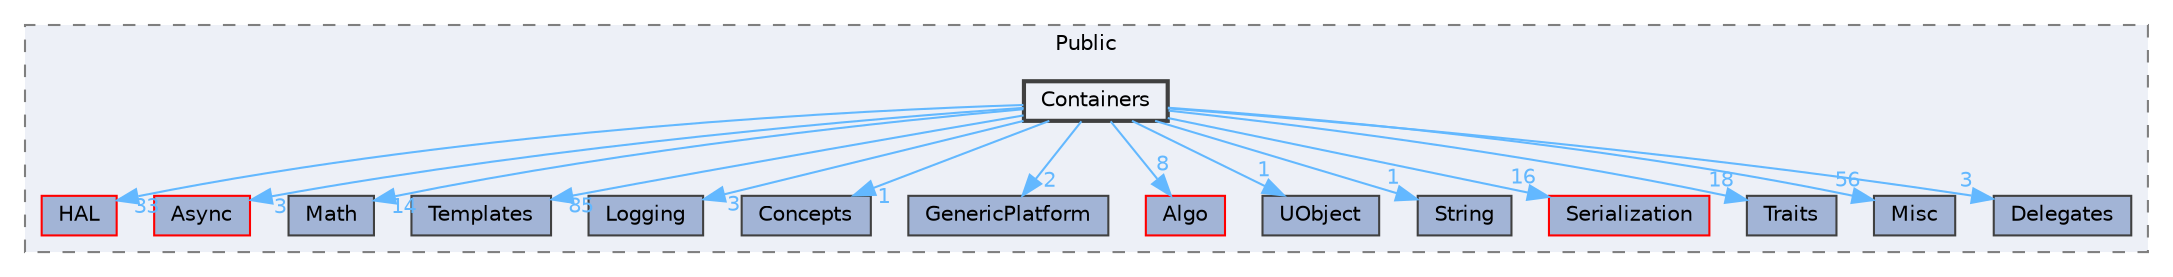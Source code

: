 digraph "Containers"
{
 // INTERACTIVE_SVG=YES
 // LATEX_PDF_SIZE
  bgcolor="transparent";
  edge [fontname=Helvetica,fontsize=10,labelfontname=Helvetica,labelfontsize=10];
  node [fontname=Helvetica,fontsize=10,shape=box,height=0.2,width=0.4];
  compound=true
  subgraph clusterdir_ba49309ee78fabe0452662bc1a7ef37d {
    graph [ bgcolor="#edf0f7", pencolor="grey50", label="Public", fontname=Helvetica,fontsize=10 style="filled,dashed", URL="dir_ba49309ee78fabe0452662bc1a7ef37d.html",tooltip=""]
  dir_06b681a867cd45e91f64ca04156625cf [label="HAL", fillcolor="#a2b4d6", color="red", style="filled", URL="dir_06b681a867cd45e91f64ca04156625cf.html",tooltip=""];
  dir_fab0544b3443f914df6ed288343023f7 [label="Async", fillcolor="#a2b4d6", color="red", style="filled", URL="dir_fab0544b3443f914df6ed288343023f7.html",tooltip=""];
  dir_d9c32345848c1de2353c1248bbdefaac [label="Math", fillcolor="#a2b4d6", color="grey25", style="filled", URL="dir_d9c32345848c1de2353c1248bbdefaac.html",tooltip=""];
  dir_d923b29e5793e4ca6ecf89bd6d2fe94d [label="Templates", fillcolor="#a2b4d6", color="grey25", style="filled", URL="dir_d923b29e5793e4ca6ecf89bd6d2fe94d.html",tooltip=""];
  dir_cdbe86fff28349c50d558c00879cc362 [label="Logging", fillcolor="#a2b4d6", color="grey25", style="filled", URL="dir_cdbe86fff28349c50d558c00879cc362.html",tooltip=""];
  dir_c26db620287ff9e106cb2aff5aef10fd [label="Concepts", fillcolor="#a2b4d6", color="grey25", style="filled", URL="dir_c26db620287ff9e106cb2aff5aef10fd.html",tooltip=""];
  dir_1c568e3b9220952114991a6a4d431654 [label="GenericPlatform", fillcolor="#a2b4d6", color="grey25", style="filled", URL="dir_1c568e3b9220952114991a6a4d431654.html",tooltip=""];
  dir_1fe1ba1bbc29dab414502b62d4117415 [label="Algo", fillcolor="#a2b4d6", color="red", style="filled", URL="dir_1fe1ba1bbc29dab414502b62d4117415.html",tooltip=""];
  dir_2d932d80d33aabcfd2bb1405923ee501 [label="UObject", fillcolor="#a2b4d6", color="grey25", style="filled", URL="dir_2d932d80d33aabcfd2bb1405923ee501.html",tooltip=""];
  dir_320360e1f078dda43a743c6d58bbd9d4 [label="String", fillcolor="#a2b4d6", color="grey25", style="filled", URL="dir_320360e1f078dda43a743c6d58bbd9d4.html",tooltip=""];
  dir_4acb951885fdf3c7a4c2ab809ab845db [label="Serialization", fillcolor="#a2b4d6", color="red", style="filled", URL="dir_4acb951885fdf3c7a4c2ab809ab845db.html",tooltip=""];
  dir_5ba3ce5a6b2972cf607ff00f8102a12d [label="Traits", fillcolor="#a2b4d6", color="grey25", style="filled", URL="dir_5ba3ce5a6b2972cf607ff00f8102a12d.html",tooltip=""];
  dir_8d7b93d547498163f6da7ff79a1b5a4d [label="Misc", fillcolor="#a2b4d6", color="grey25", style="filled", URL="dir_8d7b93d547498163f6da7ff79a1b5a4d.html",tooltip=""];
  dir_a39d52dbb05fe3fcbf188fdc980a664a [label="Delegates", fillcolor="#a2b4d6", color="grey25", style="filled", URL="dir_a39d52dbb05fe3fcbf188fdc980a664a.html",tooltip=""];
  dir_d6d4edf6ba84739b62e6fae684879a69 [label="Containers", fillcolor="#edf0f7", color="grey25", style="filled,bold", URL="dir_d6d4edf6ba84739b62e6fae684879a69.html",tooltip=""];
  }
  dir_d6d4edf6ba84739b62e6fae684879a69->dir_06b681a867cd45e91f64ca04156625cf [headlabel="33", labeldistance=1.5 headhref="dir_000253_000461.html" href="dir_000253_000461.html" color="steelblue1" fontcolor="steelblue1"];
  dir_d6d4edf6ba84739b62e6fae684879a69->dir_1c568e3b9220952114991a6a4d431654 [headlabel="2", labeldistance=1.5 headhref="dir_000253_000432.html" href="dir_000253_000432.html" color="steelblue1" fontcolor="steelblue1"];
  dir_d6d4edf6ba84739b62e6fae684879a69->dir_1fe1ba1bbc29dab414502b62d4117415 [headlabel="8", labeldistance=1.5 headhref="dir_000253_000021.html" href="dir_000253_000021.html" color="steelblue1" fontcolor="steelblue1"];
  dir_d6d4edf6ba84739b62e6fae684879a69->dir_2d932d80d33aabcfd2bb1405923ee501 [headlabel="1", labeldistance=1.5 headhref="dir_000253_001227.html" href="dir_000253_001227.html" color="steelblue1" fontcolor="steelblue1"];
  dir_d6d4edf6ba84739b62e6fae684879a69->dir_320360e1f078dda43a743c6d58bbd9d4 [headlabel="1", labeldistance=1.5 headhref="dir_000253_001142.html" href="dir_000253_001142.html" color="steelblue1" fontcolor="steelblue1"];
  dir_d6d4edf6ba84739b62e6fae684879a69->dir_4acb951885fdf3c7a4c2ab809ab845db [headlabel="16", labeldistance=1.5 headhref="dir_000253_001018.html" href="dir_000253_001018.html" color="steelblue1" fontcolor="steelblue1"];
  dir_d6d4edf6ba84739b62e6fae684879a69->dir_5ba3ce5a6b2972cf607ff00f8102a12d [headlabel="18", labeldistance=1.5 headhref="dir_000253_001212.html" href="dir_000253_001212.html" color="steelblue1" fontcolor="steelblue1"];
  dir_d6d4edf6ba84739b62e6fae684879a69->dir_8d7b93d547498163f6da7ff79a1b5a4d [headlabel="56", labeldistance=1.5 headhref="dir_000253_000649.html" href="dir_000253_000649.html" color="steelblue1" fontcolor="steelblue1"];
  dir_d6d4edf6ba84739b62e6fae684879a69->dir_a39d52dbb05fe3fcbf188fdc980a664a [headlabel="3", labeldistance=1.5 headhref="dir_000253_000308.html" href="dir_000253_000308.html" color="steelblue1" fontcolor="steelblue1"];
  dir_d6d4edf6ba84739b62e6fae684879a69->dir_c26db620287ff9e106cb2aff5aef10fd [headlabel="1", labeldistance=1.5 headhref="dir_000253_000236.html" href="dir_000253_000236.html" color="steelblue1" fontcolor="steelblue1"];
  dir_d6d4edf6ba84739b62e6fae684879a69->dir_cdbe86fff28349c50d558c00879cc362 [headlabel="3", labeldistance=1.5 headhref="dir_000253_000592.html" href="dir_000253_000592.html" color="steelblue1" fontcolor="steelblue1"];
  dir_d6d4edf6ba84739b62e6fae684879a69->dir_d923b29e5793e4ca6ecf89bd6d2fe94d [headlabel="85", labeldistance=1.5 headhref="dir_000253_001176.html" href="dir_000253_001176.html" color="steelblue1" fontcolor="steelblue1"];
  dir_d6d4edf6ba84739b62e6fae684879a69->dir_d9c32345848c1de2353c1248bbdefaac [headlabel="14", labeldistance=1.5 headhref="dir_000253_000608.html" href="dir_000253_000608.html" color="steelblue1" fontcolor="steelblue1"];
  dir_d6d4edf6ba84739b62e6fae684879a69->dir_fab0544b3443f914df6ed288343023f7 [headlabel="3", labeldistance=1.5 headhref="dir_000253_000065.html" href="dir_000253_000065.html" color="steelblue1" fontcolor="steelblue1"];
}
